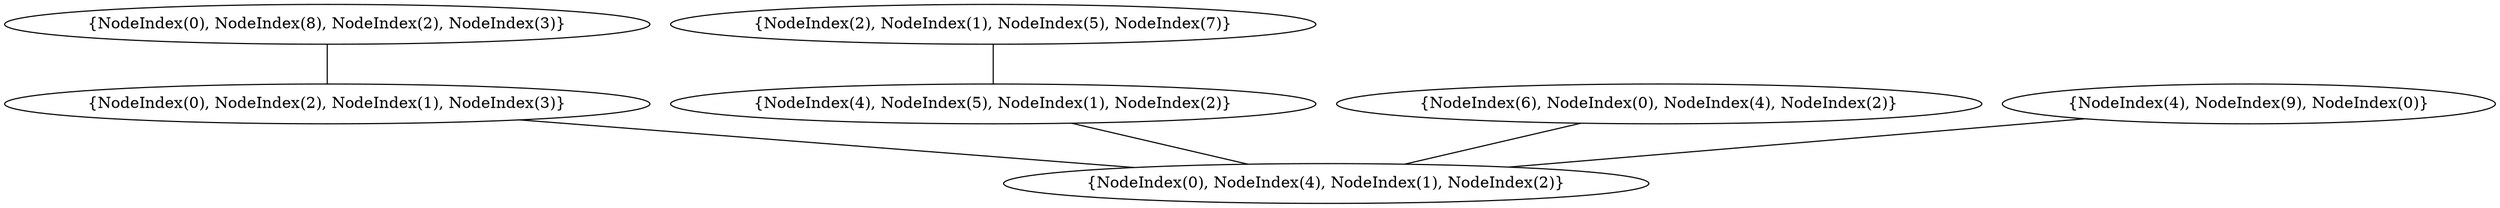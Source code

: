 graph {
    0 [ label = "{NodeIndex(0), NodeIndex(4), NodeIndex(1), NodeIndex(2)}" ]
    1 [ label = "{NodeIndex(0), NodeIndex(2), NodeIndex(1), NodeIndex(3)}" ]
    2 [ label = "{NodeIndex(4), NodeIndex(5), NodeIndex(1), NodeIndex(2)}" ]
    3 [ label = "{NodeIndex(2), NodeIndex(1), NodeIndex(5), NodeIndex(7)}" ]
    4 [ label = "{NodeIndex(6), NodeIndex(0), NodeIndex(4), NodeIndex(2)}" ]
    5 [ label = "{NodeIndex(0), NodeIndex(8), NodeIndex(2), NodeIndex(3)}" ]
    6 [ label = "{NodeIndex(4), NodeIndex(9), NodeIndex(0)}" ]
    1 -- 0 [ ]
    3 -- 2 [ ]
    4 -- 0 [ ]
    5 -- 1 [ ]
    2 -- 0 [ ]
    6 -- 0 [ ]
}
